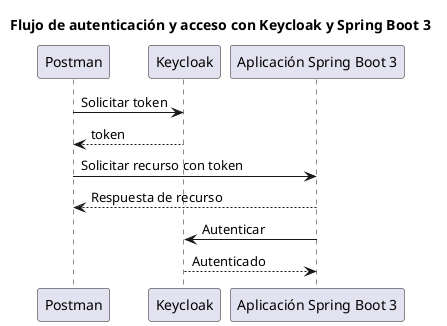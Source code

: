 @startuml
title Flujo de autenticación y acceso con Keycloak y Spring Boot 3

participant Postman
participant Keycloak
participant "Aplicación Spring Boot 3" as App

Postman -> Keycloak : Solicitar token
Keycloak --> Postman : token

Postman -> App : Solicitar recurso con token
App --> Postman : Respuesta de recurso

App -> Keycloak : Autenticar
Keycloak --> App : Autenticado
@enduml
